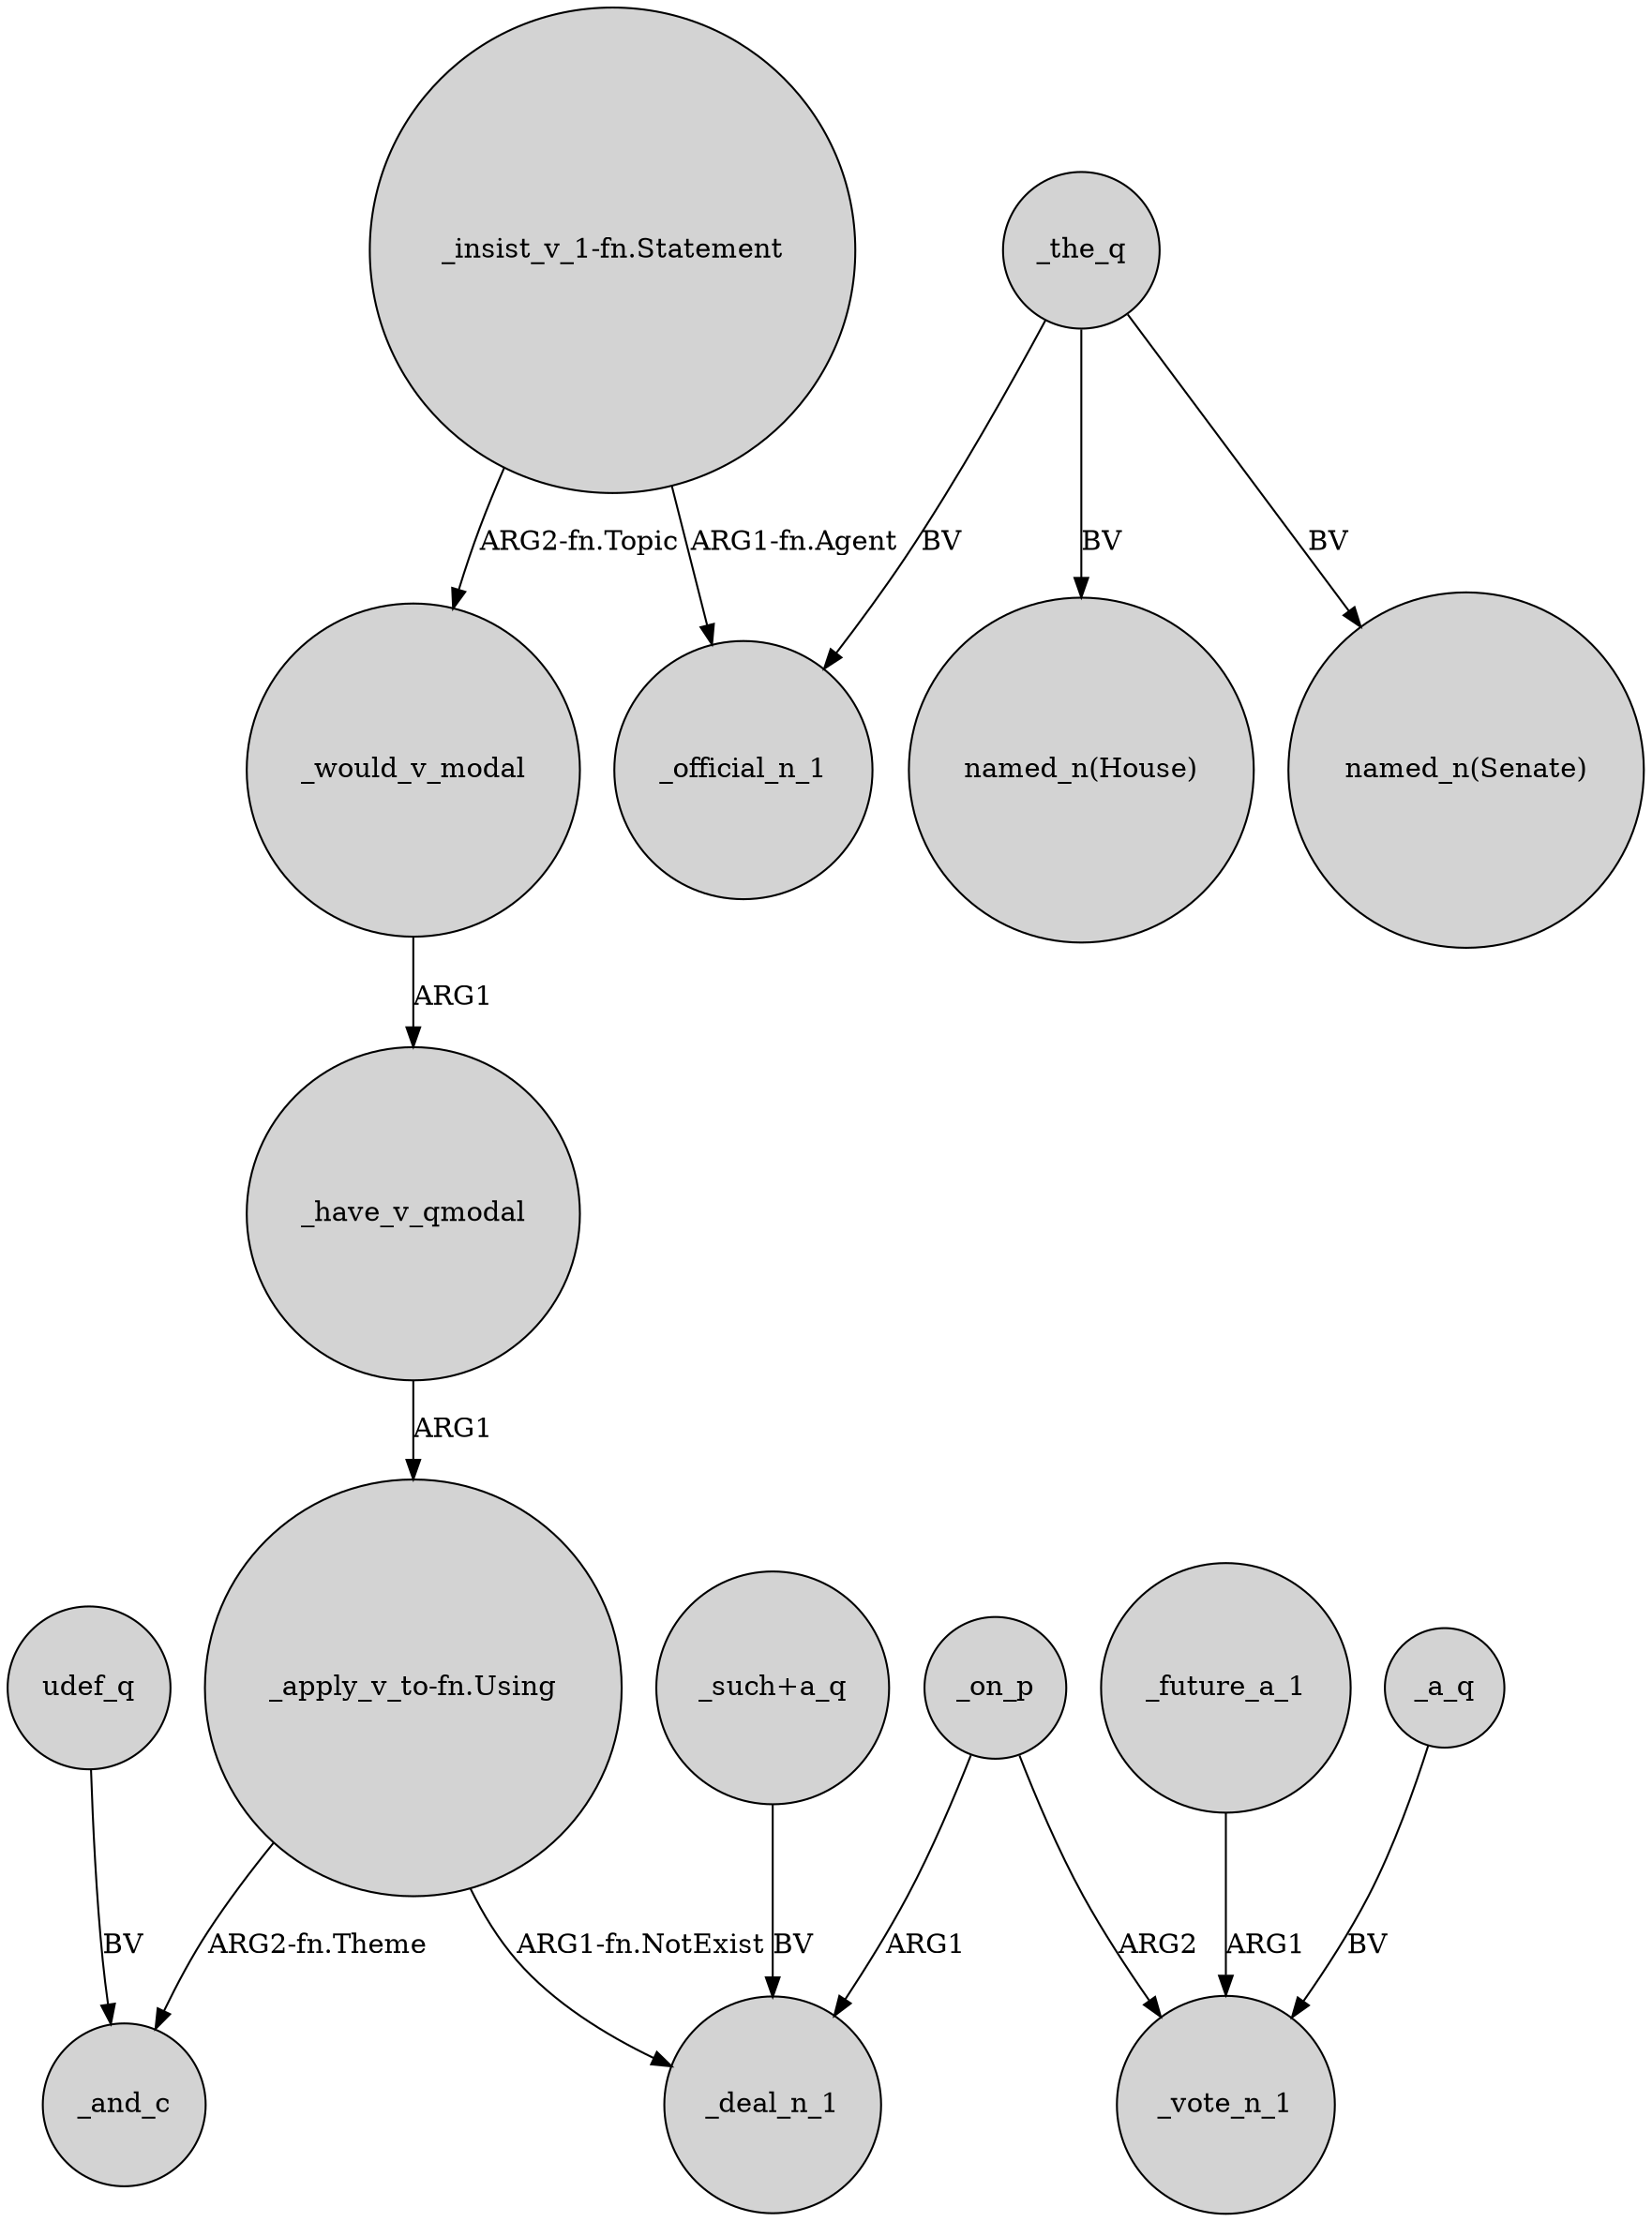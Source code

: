 digraph {
	node [shape=circle style=filled]
	_on_p -> _deal_n_1 [label=ARG1]
	"_apply_v_to-fn.Using" -> _deal_n_1 [label="ARG1-fn.NotExist"]
	_the_q -> "named_n(Senate)" [label=BV]
	_on_p -> _vote_n_1 [label=ARG2]
	"_such+a_q" -> _deal_n_1 [label=BV]
	_the_q -> _official_n_1 [label=BV]
	udef_q -> _and_c [label=BV]
	_the_q -> "named_n(House)" [label=BV]
	"_apply_v_to-fn.Using" -> _and_c [label="ARG2-fn.Theme"]
	"_insist_v_1-fn.Statement" -> _would_v_modal [label="ARG2-fn.Topic"]
	"_insist_v_1-fn.Statement" -> _official_n_1 [label="ARG1-fn.Agent"]
	_have_v_qmodal -> "_apply_v_to-fn.Using" [label=ARG1]
	_a_q -> _vote_n_1 [label=BV]
	_would_v_modal -> _have_v_qmodal [label=ARG1]
	_future_a_1 -> _vote_n_1 [label=ARG1]
}
